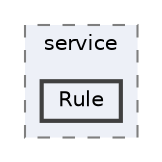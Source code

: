 digraph "src/main/java/com/master1/planningpoker/service/Rule"
{
 // LATEX_PDF_SIZE
  bgcolor="transparent";
  edge [fontname=Helvetica,fontsize=10,labelfontname=Helvetica,labelfontsize=10];
  node [fontname=Helvetica,fontsize=10,shape=box,height=0.2,width=0.4];
  compound=true
  subgraph clusterdir_89a7d3c43fd094a57c658eccbd2a1ca3 {
    graph [ bgcolor="#edf0f7", pencolor="grey50", label="service", fontname=Helvetica,fontsize=10 style="filled,dashed", URL="dir_89a7d3c43fd094a57c658eccbd2a1ca3.html",tooltip=""]
  dir_1eb6b8a5bc1eeefc95ef4e239a94b006 [label="Rule", fillcolor="#edf0f7", color="grey25", style="filled,bold", URL="dir_1eb6b8a5bc1eeefc95ef4e239a94b006.html",tooltip=""];
  }
}
